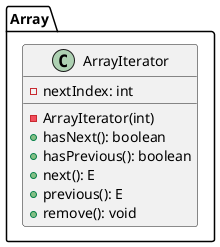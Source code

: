 @startuml

    class Array.ArrayIterator {
        -nextIndex: int
        -ArrayIterator(int)
        +hasNext(): boolean
        +hasPrevious(): boolean
        +next(): E
        +previous(): E
        +remove(): void
    }

@enduml
